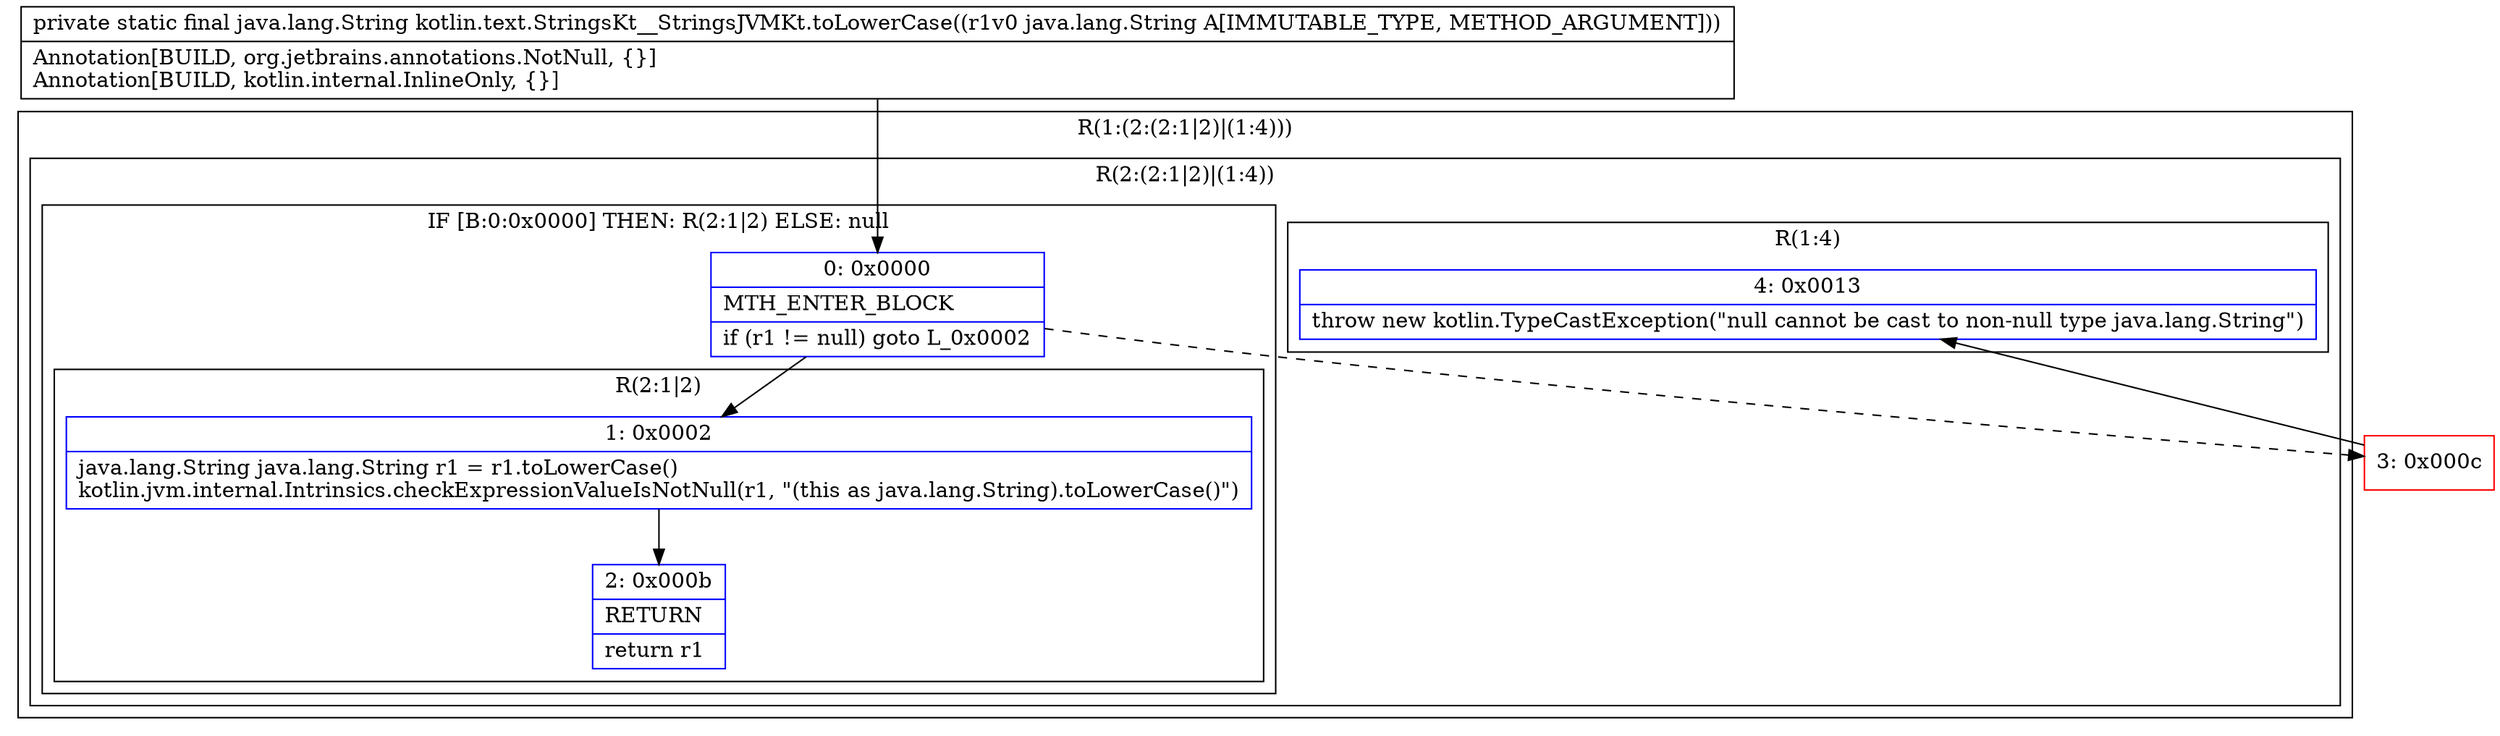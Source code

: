 digraph "CFG forkotlin.text.StringsKt__StringsJVMKt.toLowerCase(Ljava\/lang\/String;)Ljava\/lang\/String;" {
subgraph cluster_Region_723801871 {
label = "R(1:(2:(2:1|2)|(1:4)))";
node [shape=record,color=blue];
subgraph cluster_Region_1655787932 {
label = "R(2:(2:1|2)|(1:4))";
node [shape=record,color=blue];
subgraph cluster_IfRegion_566616219 {
label = "IF [B:0:0x0000] THEN: R(2:1|2) ELSE: null";
node [shape=record,color=blue];
Node_0 [shape=record,label="{0\:\ 0x0000|MTH_ENTER_BLOCK\l|if (r1 != null) goto L_0x0002\l}"];
subgraph cluster_Region_1681722739 {
label = "R(2:1|2)";
node [shape=record,color=blue];
Node_1 [shape=record,label="{1\:\ 0x0002|java.lang.String java.lang.String r1 = r1.toLowerCase()\lkotlin.jvm.internal.Intrinsics.checkExpressionValueIsNotNull(r1, \"(this as java.lang.String).toLowerCase()\")\l}"];
Node_2 [shape=record,label="{2\:\ 0x000b|RETURN\l|return r1\l}"];
}
}
subgraph cluster_Region_1661097133 {
label = "R(1:4)";
node [shape=record,color=blue];
Node_4 [shape=record,label="{4\:\ 0x0013|throw new kotlin.TypeCastException(\"null cannot be cast to non\-null type java.lang.String\")\l}"];
}
}
}
Node_3 [shape=record,color=red,label="{3\:\ 0x000c}"];
MethodNode[shape=record,label="{private static final java.lang.String kotlin.text.StringsKt__StringsJVMKt.toLowerCase((r1v0 java.lang.String A[IMMUTABLE_TYPE, METHOD_ARGUMENT]))  | Annotation[BUILD, org.jetbrains.annotations.NotNull, \{\}]\lAnnotation[BUILD, kotlin.internal.InlineOnly, \{\}]\l}"];
MethodNode -> Node_0;
Node_0 -> Node_1;
Node_0 -> Node_3[style=dashed];
Node_1 -> Node_2;
Node_3 -> Node_4;
}

